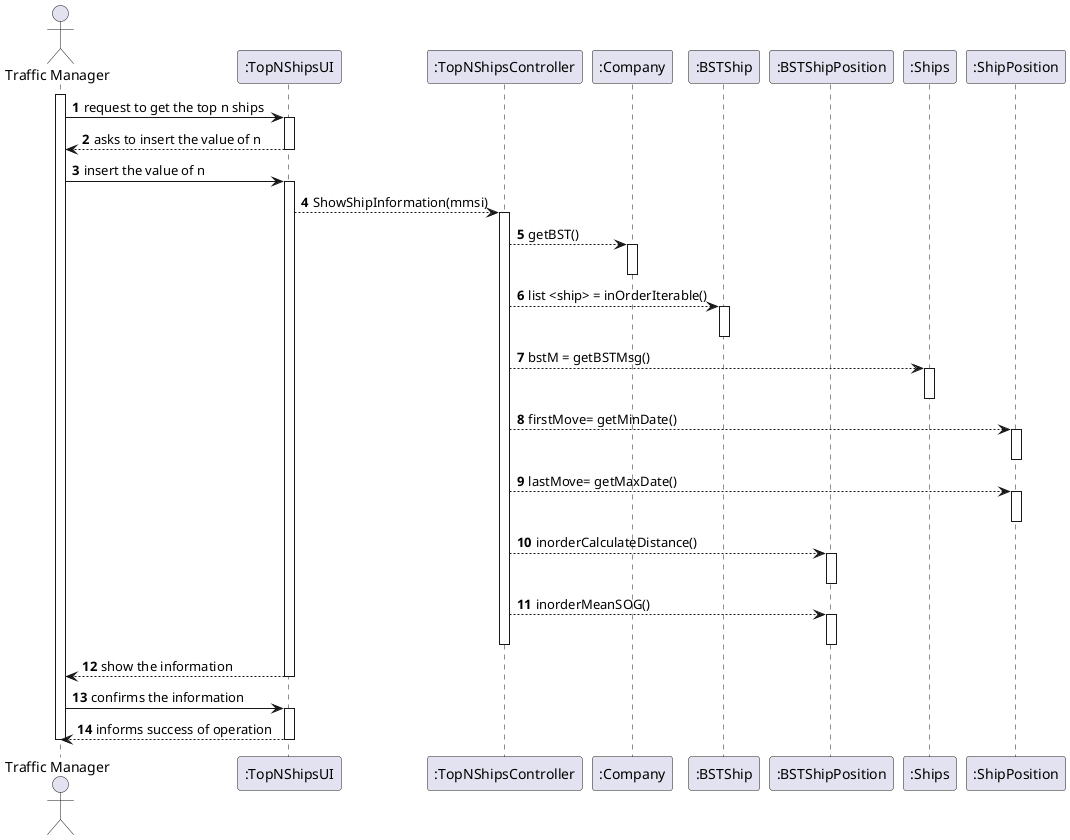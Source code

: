 @startuml
autonumber

actor "Traffic Manager" as TM
participant ":TopNShipsUI" as TNSUI
participant ":TopNShipsController" as TNSC
participant ":Company" as COMP
participant ":BSTShip" as BSTS
participant ":BSTShipPosition" as BSTSP
participant ":Ships" as S
participant ":ShipPosition" as SP


activate TM
TM -> TNSUI: request to get the top n ships
activate TNSUI

TNSUI --> TM: asks to insert the value of n
deactivate TNSUI
TM -> TNSUI: insert the value of n

activate TNSUI
TNSUI --> TNSC: ShowShipInformation(mmsi)
activate TNSC

TNSC --> COMP: getBST()
activate COMP
deactivate COMP
TNSC --> BSTS: list <ship> = inOrderIterable()
activate BSTS
deactivate BSTS

TNSC --> S: bstM = getBSTMsg()

activate S
deactivate S
TNSC -->SP: firstMove= getMinDate()
activate SP
deactivate SP
TNSC -->SP: lastMove= getMaxDate()
activate SP
deactivate SP

TNSC --> BSTSP: inorderCalculateDistance()
activate BSTSP
deactivate BSTSP

TNSC --> BSTSP: inorderMeanSOG()
activate BSTSP
deactivate BSTSP

deactivate TNSC
TNSUI --> TM: show the information

deactivate TNSUI

TM -> TNSUI: confirms the information
activate TNSUI

TNSUI --> TM: informs success of operation

deactivate TNSUI
deactivate TM
@enduml